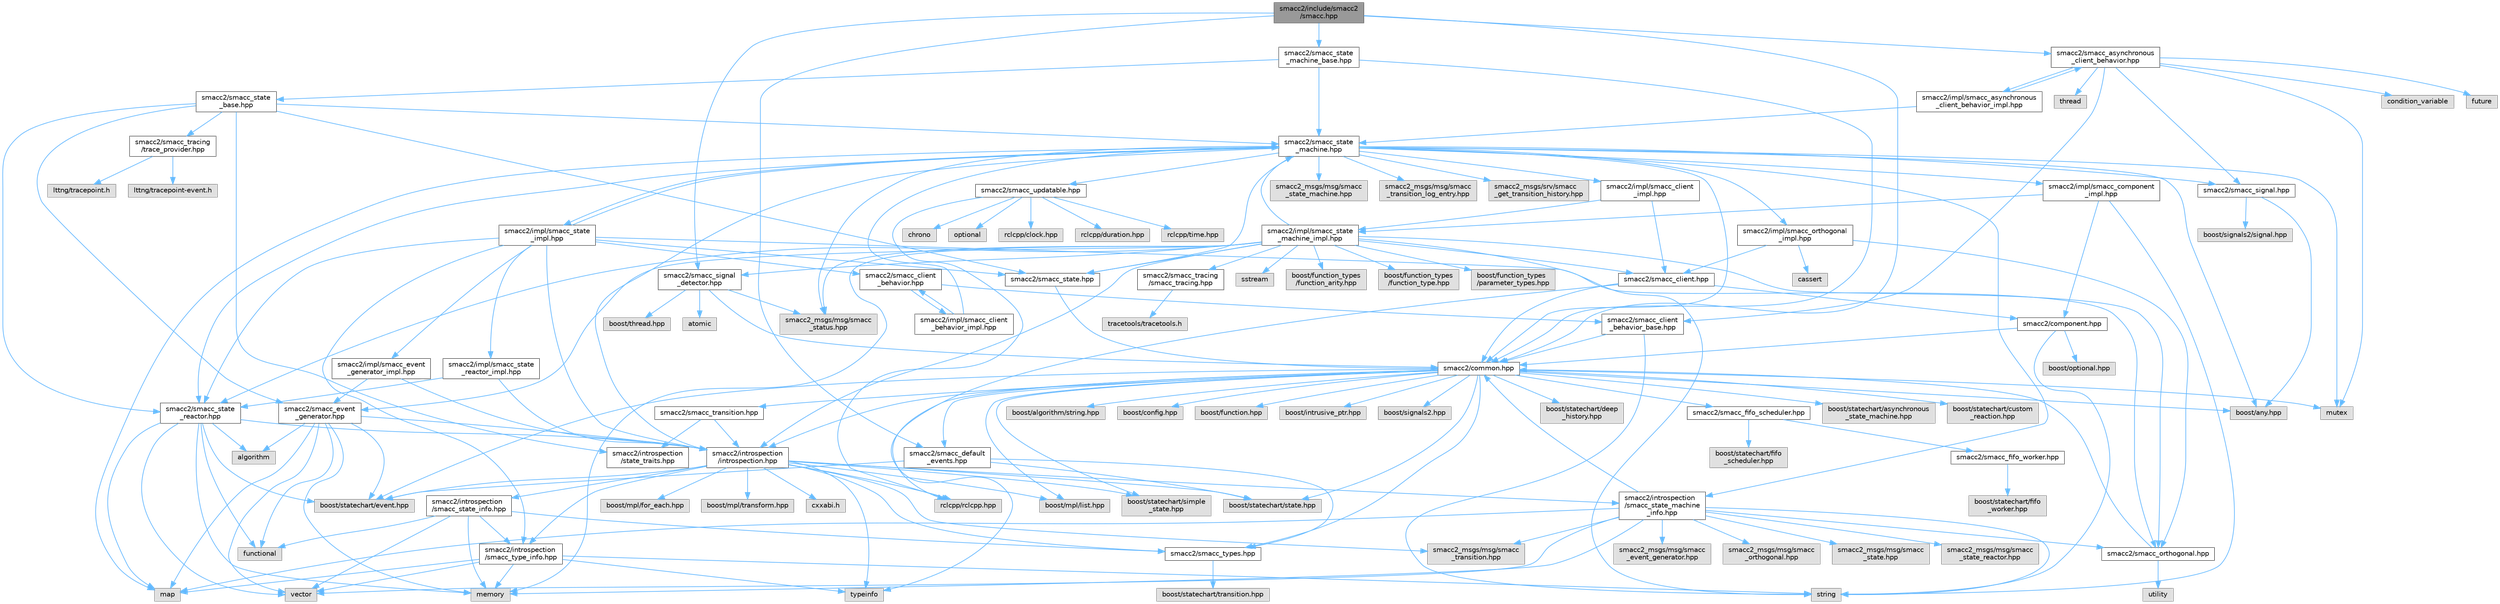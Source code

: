 digraph "smacc2/include/smacc2/smacc.hpp"
{
 // LATEX_PDF_SIZE
  bgcolor="transparent";
  edge [fontname=Helvetica,fontsize=10,labelfontname=Helvetica,labelfontsize=10];
  node [fontname=Helvetica,fontsize=10,shape=box,height=0.2,width=0.4];
  Node1 [label="smacc2/include/smacc2\l/smacc.hpp",height=0.2,width=0.4,color="gray40", fillcolor="grey60", style="filled", fontcolor="black",tooltip=" "];
  Node1 -> Node2 [color="steelblue1",style="solid"];
  Node2 [label="smacc2/common.hpp",height=0.2,width=0.4,color="grey40", fillcolor="white", style="filled",URL="$common_8hpp.html",tooltip=" "];
  Node2 -> Node3 [color="steelblue1",style="solid"];
  Node3 [label="boost/statechart/asynchronous\l_state_machine.hpp",height=0.2,width=0.4,color="grey60", fillcolor="#E0E0E0", style="filled",tooltip=" "];
  Node2 -> Node4 [color="steelblue1",style="solid"];
  Node4 [label="boost/statechart/custom\l_reaction.hpp",height=0.2,width=0.4,color="grey60", fillcolor="#E0E0E0", style="filled",tooltip=" "];
  Node2 -> Node5 [color="steelblue1",style="solid"];
  Node5 [label="boost/statechart/deep\l_history.hpp",height=0.2,width=0.4,color="grey60", fillcolor="#E0E0E0", style="filled",tooltip=" "];
  Node2 -> Node6 [color="steelblue1",style="solid"];
  Node6 [label="boost/statechart/event.hpp",height=0.2,width=0.4,color="grey60", fillcolor="#E0E0E0", style="filled",tooltip=" "];
  Node2 -> Node7 [color="steelblue1",style="solid"];
  Node7 [label="boost/statechart/simple\l_state.hpp",height=0.2,width=0.4,color="grey60", fillcolor="#E0E0E0", style="filled",tooltip=" "];
  Node2 -> Node8 [color="steelblue1",style="solid"];
  Node8 [label="boost/statechart/state.hpp",height=0.2,width=0.4,color="grey60", fillcolor="#E0E0E0", style="filled",tooltip=" "];
  Node2 -> Node9 [color="steelblue1",style="solid"];
  Node9 [label="boost/algorithm/string.hpp",height=0.2,width=0.4,color="grey60", fillcolor="#E0E0E0", style="filled",tooltip=" "];
  Node2 -> Node10 [color="steelblue1",style="solid"];
  Node10 [label="boost/any.hpp",height=0.2,width=0.4,color="grey60", fillcolor="#E0E0E0", style="filled",tooltip=" "];
  Node2 -> Node11 [color="steelblue1",style="solid"];
  Node11 [label="boost/config.hpp",height=0.2,width=0.4,color="grey60", fillcolor="#E0E0E0", style="filled",tooltip=" "];
  Node2 -> Node12 [color="steelblue1",style="solid"];
  Node12 [label="boost/function.hpp",height=0.2,width=0.4,color="grey60", fillcolor="#E0E0E0", style="filled",tooltip=" "];
  Node2 -> Node13 [color="steelblue1",style="solid"];
  Node13 [label="boost/intrusive_ptr.hpp",height=0.2,width=0.4,color="grey60", fillcolor="#E0E0E0", style="filled",tooltip=" "];
  Node2 -> Node14 [color="steelblue1",style="solid"];
  Node14 [label="boost/mpl/list.hpp",height=0.2,width=0.4,color="grey60", fillcolor="#E0E0E0", style="filled",tooltip=" "];
  Node2 -> Node15 [color="steelblue1",style="solid"];
  Node15 [label="boost/signals2.hpp",height=0.2,width=0.4,color="grey60", fillcolor="#E0E0E0", style="filled",tooltip=" "];
  Node2 -> Node16 [color="steelblue1",style="solid"];
  Node16 [label="mutex",height=0.2,width=0.4,color="grey60", fillcolor="#E0E0E0", style="filled",tooltip=" "];
  Node2 -> Node17 [color="steelblue1",style="solid"];
  Node17 [label="rclcpp/rclcpp.hpp",height=0.2,width=0.4,color="grey60", fillcolor="#E0E0E0", style="filled",tooltip=" "];
  Node2 -> Node18 [color="steelblue1",style="solid"];
  Node18 [label="smacc2/introspection\l/introspection.hpp",height=0.2,width=0.4,color="grey40", fillcolor="white", style="filled",URL="$introspection_8hpp.html",tooltip=" "];
  Node18 -> Node6 [color="steelblue1",style="solid"];
  Node18 -> Node7 [color="steelblue1",style="solid"];
  Node18 -> Node8 [color="steelblue1",style="solid"];
  Node18 -> Node19 [color="steelblue1",style="solid"];
  Node19 [label="boost/mpl/for_each.hpp",height=0.2,width=0.4,color="grey60", fillcolor="#E0E0E0", style="filled",tooltip=" "];
  Node18 -> Node14 [color="steelblue1",style="solid"];
  Node18 -> Node20 [color="steelblue1",style="solid"];
  Node20 [label="boost/mpl/transform.hpp",height=0.2,width=0.4,color="grey60", fillcolor="#E0E0E0", style="filled",tooltip=" "];
  Node18 -> Node17 [color="steelblue1",style="solid"];
  Node18 -> Node21 [color="steelblue1",style="solid"];
  Node21 [label="typeinfo",height=0.2,width=0.4,color="grey60", fillcolor="#E0E0E0", style="filled",tooltip=" "];
  Node18 -> Node22 [color="steelblue1",style="solid"];
  Node22 [label="smacc2/introspection\l/smacc_state_info.hpp",height=0.2,width=0.4,color="grey40", fillcolor="white", style="filled",URL="$smacc__state__info_8hpp.html",tooltip=" "];
  Node22 -> Node23 [color="steelblue1",style="solid"];
  Node23 [label="functional",height=0.2,width=0.4,color="grey60", fillcolor="#E0E0E0", style="filled",tooltip=" "];
  Node22 -> Node24 [color="steelblue1",style="solid"];
  Node24 [label="memory",height=0.2,width=0.4,color="grey60", fillcolor="#E0E0E0", style="filled",tooltip=" "];
  Node22 -> Node25 [color="steelblue1",style="solid"];
  Node25 [label="smacc2/introspection\l/smacc_type_info.hpp",height=0.2,width=0.4,color="grey40", fillcolor="white", style="filled",URL="$smacc__type__info_8hpp.html",tooltip=" "];
  Node25 -> Node26 [color="steelblue1",style="solid"];
  Node26 [label="map",height=0.2,width=0.4,color="grey60", fillcolor="#E0E0E0", style="filled",tooltip=" "];
  Node25 -> Node24 [color="steelblue1",style="solid"];
  Node25 -> Node27 [color="steelblue1",style="solid"];
  Node27 [label="string",height=0.2,width=0.4,color="grey60", fillcolor="#E0E0E0", style="filled",tooltip=" "];
  Node25 -> Node21 [color="steelblue1",style="solid"];
  Node25 -> Node28 [color="steelblue1",style="solid"];
  Node28 [label="vector",height=0.2,width=0.4,color="grey60", fillcolor="#E0E0E0", style="filled",tooltip=" "];
  Node22 -> Node29 [color="steelblue1",style="solid"];
  Node29 [label="smacc2/smacc_types.hpp",height=0.2,width=0.4,color="grey40", fillcolor="white", style="filled",URL="$smacc__types_8hpp.html",tooltip=" "];
  Node29 -> Node30 [color="steelblue1",style="solid"];
  Node30 [label="boost/statechart/transition.hpp",height=0.2,width=0.4,color="grey60", fillcolor="#E0E0E0", style="filled",tooltip=" "];
  Node22 -> Node28 [color="steelblue1",style="solid"];
  Node18 -> Node25 [color="steelblue1",style="solid"];
  Node18 -> Node29 [color="steelblue1",style="solid"];
  Node18 -> Node31 [color="steelblue1",style="solid"];
  Node31 [label="cxxabi.h",height=0.2,width=0.4,color="grey60", fillcolor="#E0E0E0", style="filled",tooltip=" "];
  Node18 -> Node32 [color="steelblue1",style="solid"];
  Node32 [label="smacc2_msgs/msg/smacc\l_transition.hpp",height=0.2,width=0.4,color="grey60", fillcolor="#E0E0E0", style="filled",tooltip=" "];
  Node18 -> Node33 [color="steelblue1",style="solid"];
  Node33 [label="smacc2/introspection\l/smacc_state_machine\l_info.hpp",height=0.2,width=0.4,color="grey40", fillcolor="white", style="filled",URL="$smacc__state__machine__info_8hpp.html",tooltip=" "];
  Node33 -> Node26 [color="steelblue1",style="solid"];
  Node33 -> Node24 [color="steelblue1",style="solid"];
  Node33 -> Node27 [color="steelblue1",style="solid"];
  Node33 -> Node28 [color="steelblue1",style="solid"];
  Node33 -> Node2 [color="steelblue1",style="solid"];
  Node33 -> Node34 [color="steelblue1",style="solid"];
  Node34 [label="smacc2/smacc_orthogonal.hpp",height=0.2,width=0.4,color="grey40", fillcolor="white", style="filled",URL="$smacc__orthogonal_8hpp.html",tooltip=" "];
  Node34 -> Node2 [color="steelblue1",style="solid"];
  Node34 -> Node35 [color="steelblue1",style="solid"];
  Node35 [label="utility",height=0.2,width=0.4,color="grey60", fillcolor="#E0E0E0", style="filled",tooltip=" "];
  Node33 -> Node36 [color="steelblue1",style="solid"];
  Node36 [label="smacc2_msgs/msg/smacc\l_event_generator.hpp",height=0.2,width=0.4,color="grey60", fillcolor="#E0E0E0", style="filled",tooltip=" "];
  Node33 -> Node37 [color="steelblue1",style="solid"];
  Node37 [label="smacc2_msgs/msg/smacc\l_orthogonal.hpp",height=0.2,width=0.4,color="grey60", fillcolor="#E0E0E0", style="filled",tooltip=" "];
  Node33 -> Node38 [color="steelblue1",style="solid"];
  Node38 [label="smacc2_msgs/msg/smacc\l_state.hpp",height=0.2,width=0.4,color="grey60", fillcolor="#E0E0E0", style="filled",tooltip=" "];
  Node33 -> Node39 [color="steelblue1",style="solid"];
  Node39 [label="smacc2_msgs/msg/smacc\l_state_reactor.hpp",height=0.2,width=0.4,color="grey60", fillcolor="#E0E0E0", style="filled",tooltip=" "];
  Node33 -> Node32 [color="steelblue1",style="solid"];
  Node2 -> Node40 [color="steelblue1",style="solid"];
  Node40 [label="smacc2/smacc_fifo_scheduler.hpp",height=0.2,width=0.4,color="grey40", fillcolor="white", style="filled",URL="$smacc__fifo__scheduler_8hpp.html",tooltip=" "];
  Node40 -> Node41 [color="steelblue1",style="solid"];
  Node41 [label="boost/statechart/fifo\l_scheduler.hpp",height=0.2,width=0.4,color="grey60", fillcolor="#E0E0E0", style="filled",tooltip=" "];
  Node40 -> Node42 [color="steelblue1",style="solid"];
  Node42 [label="smacc2/smacc_fifo_worker.hpp",height=0.2,width=0.4,color="grey40", fillcolor="white", style="filled",URL="$smacc__fifo__worker_8hpp.html",tooltip=" "];
  Node42 -> Node43 [color="steelblue1",style="solid"];
  Node43 [label="boost/statechart/fifo\l_worker.hpp",height=0.2,width=0.4,color="grey60", fillcolor="#E0E0E0", style="filled",tooltip=" "];
  Node2 -> Node29 [color="steelblue1",style="solid"];
  Node2 -> Node44 [color="steelblue1",style="solid"];
  Node44 [label="smacc2/smacc_default\l_events.hpp",height=0.2,width=0.4,color="grey40", fillcolor="white", style="filled",URL="$smacc__default__events_8hpp.html",tooltip=" "];
  Node44 -> Node29 [color="steelblue1",style="solid"];
  Node44 -> Node6 [color="steelblue1",style="solid"];
  Node44 -> Node8 [color="steelblue1",style="solid"];
  Node2 -> Node45 [color="steelblue1",style="solid"];
  Node45 [label="smacc2/smacc_transition.hpp",height=0.2,width=0.4,color="grey40", fillcolor="white", style="filled",URL="$smacc__transition_8hpp.html",tooltip=" "];
  Node45 -> Node18 [color="steelblue1",style="solid"];
  Node45 -> Node46 [color="steelblue1",style="solid"];
  Node46 [label="smacc2/introspection\l/state_traits.hpp",height=0.2,width=0.4,color="grey40", fillcolor="white", style="filled",URL="$state__traits_8hpp.html",tooltip=" "];
  Node1 -> Node47 [color="steelblue1",style="solid"];
  Node47 [label="smacc2/smacc_asynchronous\l_client_behavior.hpp",height=0.2,width=0.4,color="grey40", fillcolor="white", style="filled",URL="$smacc__asynchronous__client__behavior_8hpp.html",tooltip=" "];
  Node47 -> Node48 [color="steelblue1",style="solid"];
  Node48 [label="condition_variable",height=0.2,width=0.4,color="grey60", fillcolor="#E0E0E0", style="filled",tooltip=" "];
  Node47 -> Node49 [color="steelblue1",style="solid"];
  Node49 [label="future",height=0.2,width=0.4,color="grey60", fillcolor="#E0E0E0", style="filled",tooltip=" "];
  Node47 -> Node16 [color="steelblue1",style="solid"];
  Node47 -> Node50 [color="steelblue1",style="solid"];
  Node50 [label="smacc2/smacc_client\l_behavior_base.hpp",height=0.2,width=0.4,color="grey40", fillcolor="white", style="filled",URL="$smacc__client__behavior__base_8hpp.html",tooltip=" "];
  Node50 -> Node27 [color="steelblue1",style="solid"];
  Node50 -> Node2 [color="steelblue1",style="solid"];
  Node47 -> Node51 [color="steelblue1",style="solid"];
  Node51 [label="smacc2/smacc_signal.hpp",height=0.2,width=0.4,color="grey40", fillcolor="white", style="filled",URL="$smacc__signal_8hpp.html",tooltip=" "];
  Node51 -> Node10 [color="steelblue1",style="solid"];
  Node51 -> Node52 [color="steelblue1",style="solid"];
  Node52 [label="boost/signals2/signal.hpp",height=0.2,width=0.4,color="grey60", fillcolor="#E0E0E0", style="filled",tooltip=" "];
  Node47 -> Node53 [color="steelblue1",style="solid"];
  Node53 [label="thread",height=0.2,width=0.4,color="grey60", fillcolor="#E0E0E0", style="filled",tooltip=" "];
  Node47 -> Node54 [color="steelblue1",style="solid"];
  Node54 [label="smacc2/impl/smacc_asynchronous\l_client_behavior_impl.hpp",height=0.2,width=0.4,color="grey40", fillcolor="white", style="filled",URL="$smacc__asynchronous__client__behavior__impl_8hpp.html",tooltip=" "];
  Node54 -> Node47 [color="steelblue1",style="solid"];
  Node54 -> Node55 [color="steelblue1",style="solid"];
  Node55 [label="smacc2/smacc_state\l_machine.hpp",height=0.2,width=0.4,color="grey40", fillcolor="white", style="filled",URL="$smacc__state__machine_8hpp.html",tooltip=" "];
  Node55 -> Node10 [color="steelblue1",style="solid"];
  Node55 -> Node26 [color="steelblue1",style="solid"];
  Node55 -> Node16 [color="steelblue1",style="solid"];
  Node55 -> Node2 [color="steelblue1",style="solid"];
  Node55 -> Node18 [color="steelblue1",style="solid"];
  Node55 -> Node33 [color="steelblue1",style="solid"];
  Node55 -> Node51 [color="steelblue1",style="solid"];
  Node55 -> Node56 [color="steelblue1",style="solid"];
  Node56 [label="smacc2/smacc_updatable.hpp",height=0.2,width=0.4,color="grey40", fillcolor="white", style="filled",URL="$smacc__updatable_8hpp.html",tooltip=" "];
  Node56 -> Node57 [color="steelblue1",style="solid"];
  Node57 [label="chrono",height=0.2,width=0.4,color="grey60", fillcolor="#E0E0E0", style="filled",tooltip=" "];
  Node56 -> Node58 [color="steelblue1",style="solid"];
  Node58 [label="optional",height=0.2,width=0.4,color="grey60", fillcolor="#E0E0E0", style="filled",tooltip=" "];
  Node56 -> Node59 [color="steelblue1",style="solid"];
  Node59 [label="rclcpp/clock.hpp",height=0.2,width=0.4,color="grey60", fillcolor="#E0E0E0", style="filled",tooltip=" "];
  Node56 -> Node60 [color="steelblue1",style="solid"];
  Node60 [label="rclcpp/duration.hpp",height=0.2,width=0.4,color="grey60", fillcolor="#E0E0E0", style="filled",tooltip=" "];
  Node56 -> Node17 [color="steelblue1",style="solid"];
  Node56 -> Node61 [color="steelblue1",style="solid"];
  Node61 [label="rclcpp/time.hpp",height=0.2,width=0.4,color="grey60", fillcolor="#E0E0E0", style="filled",tooltip=" "];
  Node55 -> Node62 [color="steelblue1",style="solid"];
  Node62 [label="smacc2_msgs/msg/smacc\l_state_machine.hpp",height=0.2,width=0.4,color="grey60", fillcolor="#E0E0E0", style="filled",tooltip=" "];
  Node55 -> Node63 [color="steelblue1",style="solid"];
  Node63 [label="smacc2_msgs/msg/smacc\l_status.hpp",height=0.2,width=0.4,color="grey60", fillcolor="#E0E0E0", style="filled",tooltip=" "];
  Node55 -> Node64 [color="steelblue1",style="solid"];
  Node64 [label="smacc2_msgs/msg/smacc\l_transition_log_entry.hpp",height=0.2,width=0.4,color="grey60", fillcolor="#E0E0E0", style="filled",tooltip=" "];
  Node55 -> Node65 [color="steelblue1",style="solid"];
  Node65 [label="smacc2_msgs/srv/smacc\l_get_transition_history.hpp",height=0.2,width=0.4,color="grey60", fillcolor="#E0E0E0", style="filled",tooltip=" "];
  Node55 -> Node66 [color="steelblue1",style="solid"];
  Node66 [label="smacc2/smacc_state.hpp",height=0.2,width=0.4,color="grey40", fillcolor="white", style="filled",URL="$smacc__state_8hpp.html",tooltip=" "];
  Node66 -> Node2 [color="steelblue1",style="solid"];
  Node55 -> Node67 [color="steelblue1",style="solid"];
  Node67 [label="smacc2/smacc_state\l_reactor.hpp",height=0.2,width=0.4,color="grey40", fillcolor="white", style="filled",URL="$smacc__state__reactor_8hpp.html",tooltip=" "];
  Node67 -> Node68 [color="steelblue1",style="solid"];
  Node68 [label="algorithm",height=0.2,width=0.4,color="grey60", fillcolor="#E0E0E0", style="filled",tooltip=" "];
  Node67 -> Node6 [color="steelblue1",style="solid"];
  Node67 -> Node23 [color="steelblue1",style="solid"];
  Node67 -> Node26 [color="steelblue1",style="solid"];
  Node67 -> Node24 [color="steelblue1",style="solid"];
  Node67 -> Node18 [color="steelblue1",style="solid"];
  Node67 -> Node28 [color="steelblue1",style="solid"];
  Node55 -> Node69 [color="steelblue1",style="solid"];
  Node69 [label="smacc2/impl/smacc_client\l_impl.hpp",height=0.2,width=0.4,color="grey40", fillcolor="white", style="filled",URL="$smacc__client__impl_8hpp.html",tooltip=" "];
  Node69 -> Node70 [color="steelblue1",style="solid"];
  Node70 [label="smacc2/impl/smacc_state\l_machine_impl.hpp",height=0.2,width=0.4,color="grey40", fillcolor="white", style="filled",URL="$smacc__state__machine__impl_8hpp.html",tooltip=" "];
  Node70 -> Node24 [color="steelblue1",style="solid"];
  Node70 -> Node71 [color="steelblue1",style="solid"];
  Node71 [label="sstream",height=0.2,width=0.4,color="grey60", fillcolor="#E0E0E0", style="filled",tooltip=" "];
  Node70 -> Node27 [color="steelblue1",style="solid"];
  Node70 -> Node18 [color="steelblue1",style="solid"];
  Node70 -> Node72 [color="steelblue1",style="solid"];
  Node72 [label="smacc2/smacc_client.hpp",height=0.2,width=0.4,color="grey40", fillcolor="white", style="filled",URL="$smacc__client_8hpp.html",tooltip=" "];
  Node72 -> Node2 [color="steelblue1",style="solid"];
  Node72 -> Node73 [color="steelblue1",style="solid"];
  Node73 [label="smacc2/component.hpp",height=0.2,width=0.4,color="grey40", fillcolor="white", style="filled",URL="$component_8hpp.html",tooltip=" "];
  Node73 -> Node27 [color="steelblue1",style="solid"];
  Node73 -> Node74 [color="steelblue1",style="solid"];
  Node74 [label="boost/optional.hpp",height=0.2,width=0.4,color="grey60", fillcolor="#E0E0E0", style="filled",tooltip=" "];
  Node73 -> Node2 [color="steelblue1",style="solid"];
  Node72 -> Node21 [color="steelblue1",style="solid"];
  Node70 -> Node75 [color="steelblue1",style="solid"];
  Node75 [label="smacc2/smacc_event\l_generator.hpp",height=0.2,width=0.4,color="grey40", fillcolor="white", style="filled",URL="$smacc__event__generator_8hpp.html",tooltip=" "];
  Node75 -> Node68 [color="steelblue1",style="solid"];
  Node75 -> Node6 [color="steelblue1",style="solid"];
  Node75 -> Node23 [color="steelblue1",style="solid"];
  Node75 -> Node26 [color="steelblue1",style="solid"];
  Node75 -> Node24 [color="steelblue1",style="solid"];
  Node75 -> Node18 [color="steelblue1",style="solid"];
  Node75 -> Node28 [color="steelblue1",style="solid"];
  Node70 -> Node34 [color="steelblue1",style="solid"];
  Node70 -> Node76 [color="steelblue1",style="solid"];
  Node76 [label="smacc2/smacc_signal\l_detector.hpp",height=0.2,width=0.4,color="grey40", fillcolor="white", style="filled",URL="$smacc__signal__detector_8hpp.html",tooltip=" "];
  Node76 -> Node77 [color="steelblue1",style="solid"];
  Node77 [label="atomic",height=0.2,width=0.4,color="grey60", fillcolor="#E0E0E0", style="filled",tooltip=" "];
  Node76 -> Node78 [color="steelblue1",style="solid"];
  Node78 [label="boost/thread.hpp",height=0.2,width=0.4,color="grey60", fillcolor="#E0E0E0", style="filled",tooltip=" "];
  Node76 -> Node2 [color="steelblue1",style="solid"];
  Node76 -> Node63 [color="steelblue1",style="solid"];
  Node70 -> Node66 [color="steelblue1",style="solid"];
  Node70 -> Node55 [color="steelblue1",style="solid"];
  Node70 -> Node67 [color="steelblue1",style="solid"];
  Node70 -> Node79 [color="steelblue1",style="solid"];
  Node79 [label="boost/function_types\l/function_arity.hpp",height=0.2,width=0.4,color="grey60", fillcolor="#E0E0E0", style="filled",tooltip=" "];
  Node70 -> Node80 [color="steelblue1",style="solid"];
  Node80 [label="boost/function_types\l/function_type.hpp",height=0.2,width=0.4,color="grey60", fillcolor="#E0E0E0", style="filled",tooltip=" "];
  Node70 -> Node81 [color="steelblue1",style="solid"];
  Node81 [label="boost/function_types\l/parameter_types.hpp",height=0.2,width=0.4,color="grey60", fillcolor="#E0E0E0", style="filled",tooltip=" "];
  Node70 -> Node82 [color="steelblue1",style="solid"];
  Node82 [label="smacc2/smacc_tracing\l/smacc_tracing.hpp",height=0.2,width=0.4,color="grey40", fillcolor="white", style="filled",URL="$smacc__tracing_8hpp.html",tooltip=" "];
  Node82 -> Node83 [color="steelblue1",style="solid"];
  Node83 [label="tracetools/tracetools.h",height=0.2,width=0.4,color="grey60", fillcolor="#E0E0E0", style="filled",tooltip=" "];
  Node70 -> Node63 [color="steelblue1",style="solid"];
  Node69 -> Node72 [color="steelblue1",style="solid"];
  Node55 -> Node84 [color="steelblue1",style="solid"];
  Node84 [label="smacc2/impl/smacc_component\l_impl.hpp",height=0.2,width=0.4,color="grey40", fillcolor="white", style="filled",URL="$smacc__component__impl_8hpp.html",tooltip=" "];
  Node84 -> Node27 [color="steelblue1",style="solid"];
  Node84 -> Node73 [color="steelblue1",style="solid"];
  Node84 -> Node70 [color="steelblue1",style="solid"];
  Node55 -> Node85 [color="steelblue1",style="solid"];
  Node85 [label="smacc2/impl/smacc_orthogonal\l_impl.hpp",height=0.2,width=0.4,color="grey40", fillcolor="white", style="filled",URL="$smacc__orthogonal__impl_8hpp.html",tooltip=" "];
  Node85 -> Node86 [color="steelblue1",style="solid"];
  Node86 [label="cassert",height=0.2,width=0.4,color="grey60", fillcolor="#E0E0E0", style="filled",tooltip=" "];
  Node85 -> Node72 [color="steelblue1",style="solid"];
  Node85 -> Node34 [color="steelblue1",style="solid"];
  Node55 -> Node87 [color="steelblue1",style="solid"];
  Node87 [label="smacc2/impl/smacc_state\l_impl.hpp",height=0.2,width=0.4,color="grey40", fillcolor="white", style="filled",URL="$smacc__state__impl_8hpp.html",tooltip=" "];
  Node87 -> Node18 [color="steelblue1",style="solid"];
  Node87 -> Node88 [color="steelblue1",style="solid"];
  Node88 [label="smacc2/smacc_client\l_behavior.hpp",height=0.2,width=0.4,color="grey40", fillcolor="white", style="filled",URL="$smacc__client__behavior_8hpp.html",tooltip=" "];
  Node88 -> Node50 [color="steelblue1",style="solid"];
  Node88 -> Node89 [color="steelblue1",style="solid"];
  Node89 [label="smacc2/impl/smacc_client\l_behavior_impl.hpp",height=0.2,width=0.4,color="grey40", fillcolor="white", style="filled",URL="$smacc__client__behavior__impl_8hpp.html",tooltip=" "];
  Node89 -> Node88 [color="steelblue1",style="solid"];
  Node89 -> Node55 [color="steelblue1",style="solid"];
  Node87 -> Node34 [color="steelblue1",style="solid"];
  Node87 -> Node66 [color="steelblue1",style="solid"];
  Node87 -> Node67 [color="steelblue1",style="solid"];
  Node87 -> Node25 [color="steelblue1",style="solid"];
  Node87 -> Node55 [color="steelblue1",style="solid"];
  Node87 -> Node90 [color="steelblue1",style="solid"];
  Node90 [label="smacc2/impl/smacc_event\l_generator_impl.hpp",height=0.2,width=0.4,color="grey40", fillcolor="white", style="filled",URL="$smacc__event__generator__impl_8hpp.html",tooltip=" "];
  Node90 -> Node18 [color="steelblue1",style="solid"];
  Node90 -> Node75 [color="steelblue1",style="solid"];
  Node87 -> Node91 [color="steelblue1",style="solid"];
  Node91 [label="smacc2/impl/smacc_state\l_reactor_impl.hpp",height=0.2,width=0.4,color="grey40", fillcolor="white", style="filled",URL="$smacc__state__reactor__impl_8hpp.html",tooltip=" "];
  Node91 -> Node18 [color="steelblue1",style="solid"];
  Node91 -> Node67 [color="steelblue1",style="solid"];
  Node1 -> Node44 [color="steelblue1",style="solid"];
  Node1 -> Node76 [color="steelblue1",style="solid"];
  Node1 -> Node92 [color="steelblue1",style="solid"];
  Node92 [label="smacc2/smacc_state\l_machine_base.hpp",height=0.2,width=0.4,color="grey40", fillcolor="white", style="filled",URL="$smacc__state__machine__base_8hpp.html",tooltip=" "];
  Node92 -> Node2 [color="steelblue1",style="solid"];
  Node92 -> Node93 [color="steelblue1",style="solid"];
  Node93 [label="smacc2/smacc_state\l_base.hpp",height=0.2,width=0.4,color="grey40", fillcolor="white", style="filled",URL="$smacc__state__base_8hpp.html",tooltip=" "];
  Node93 -> Node46 [color="steelblue1",style="solid"];
  Node93 -> Node75 [color="steelblue1",style="solid"];
  Node93 -> Node66 [color="steelblue1",style="solid"];
  Node93 -> Node55 [color="steelblue1",style="solid"];
  Node93 -> Node67 [color="steelblue1",style="solid"];
  Node93 -> Node94 [color="steelblue1",style="solid"];
  Node94 [label="smacc2/smacc_tracing\l/trace_provider.hpp",height=0.2,width=0.4,color="grey40", fillcolor="white", style="filled",URL="$trace__provider_8hpp.html",tooltip=" "];
  Node94 -> Node95 [color="steelblue1",style="solid"];
  Node95 [label="lttng/tracepoint.h",height=0.2,width=0.4,color="grey60", fillcolor="#E0E0E0", style="filled",tooltip=" "];
  Node94 -> Node96 [color="steelblue1",style="solid"];
  Node96 [label="lttng/tracepoint-event.h",height=0.2,width=0.4,color="grey60", fillcolor="#E0E0E0", style="filled",tooltip=" "];
  Node92 -> Node55 [color="steelblue1",style="solid"];
}
